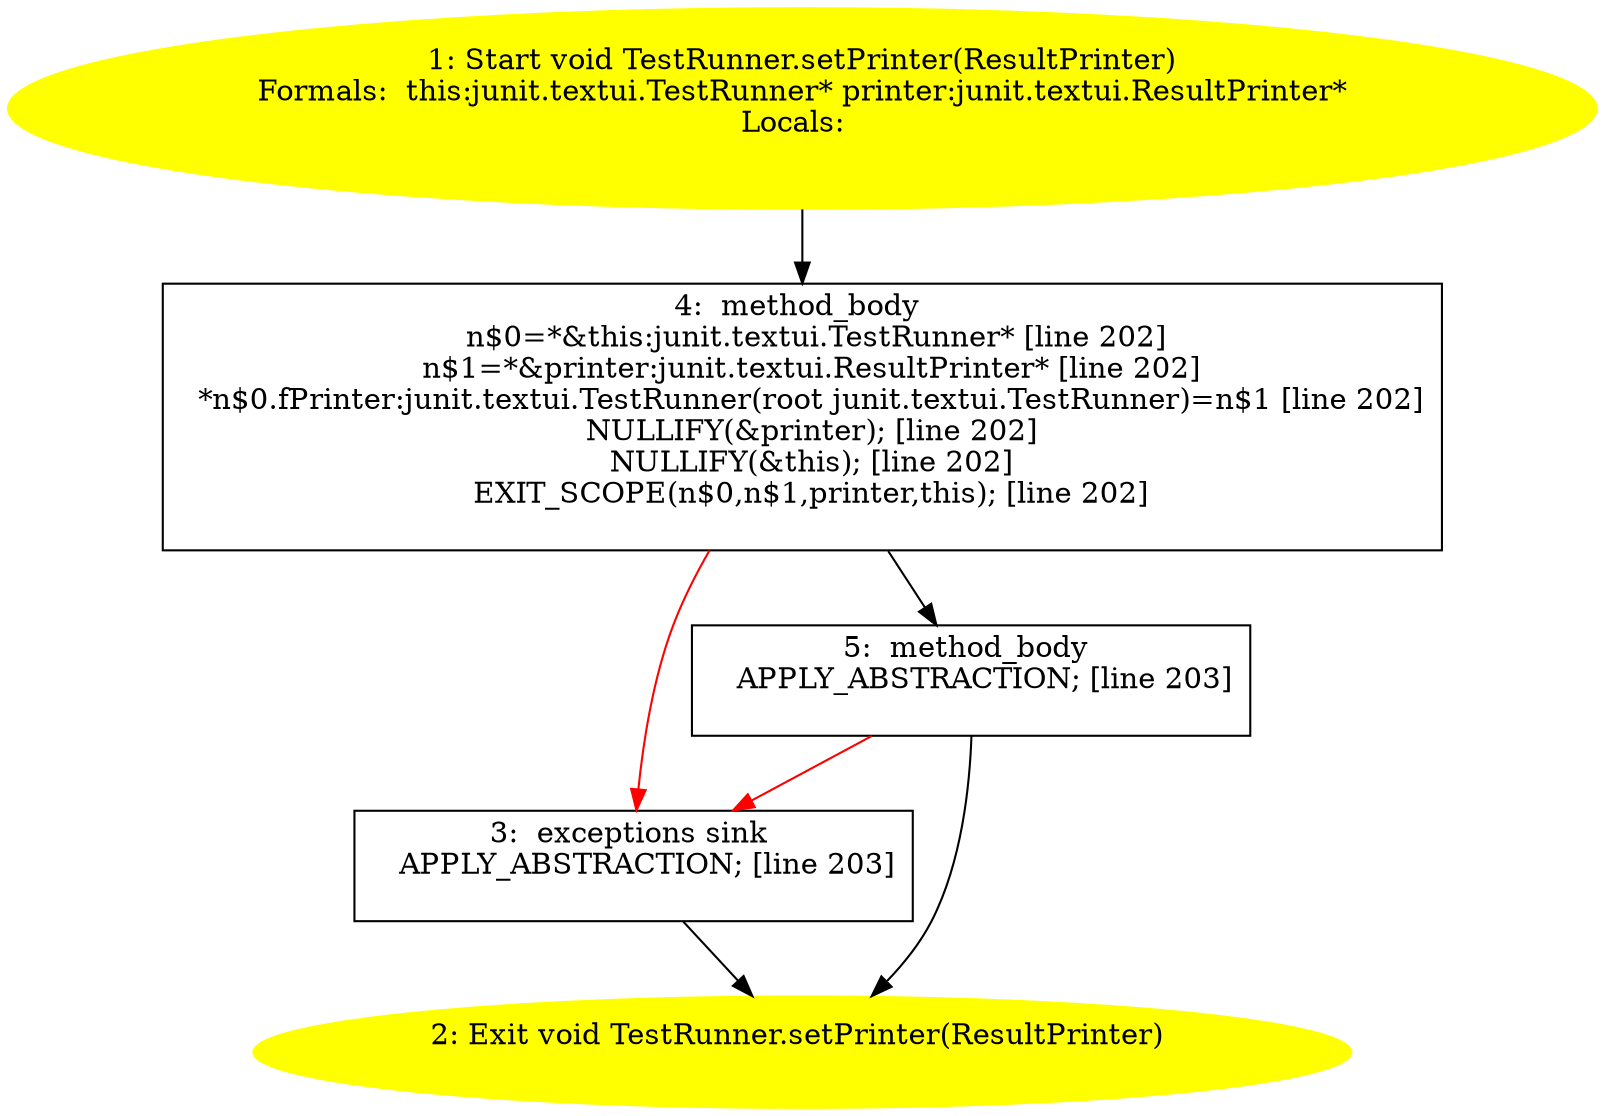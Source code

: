 /* @generated */
digraph cfg {
"junit.textui.TestRunner.setPrinter(junit.textui.ResultPrinter):void.499330cbe1b49a4b18928ce54ed6cf44_1" [label="1: Start void TestRunner.setPrinter(ResultPrinter)\nFormals:  this:junit.textui.TestRunner* printer:junit.textui.ResultPrinter*\nLocals:  \n  " color=yellow style=filled]
	

	 "junit.textui.TestRunner.setPrinter(junit.textui.ResultPrinter):void.499330cbe1b49a4b18928ce54ed6cf44_1" -> "junit.textui.TestRunner.setPrinter(junit.textui.ResultPrinter):void.499330cbe1b49a4b18928ce54ed6cf44_4" ;
"junit.textui.TestRunner.setPrinter(junit.textui.ResultPrinter):void.499330cbe1b49a4b18928ce54ed6cf44_2" [label="2: Exit void TestRunner.setPrinter(ResultPrinter) \n  " color=yellow style=filled]
	

"junit.textui.TestRunner.setPrinter(junit.textui.ResultPrinter):void.499330cbe1b49a4b18928ce54ed6cf44_3" [label="3:  exceptions sink \n   APPLY_ABSTRACTION; [line 203]\n " shape="box"]
	

	 "junit.textui.TestRunner.setPrinter(junit.textui.ResultPrinter):void.499330cbe1b49a4b18928ce54ed6cf44_3" -> "junit.textui.TestRunner.setPrinter(junit.textui.ResultPrinter):void.499330cbe1b49a4b18928ce54ed6cf44_2" ;
"junit.textui.TestRunner.setPrinter(junit.textui.ResultPrinter):void.499330cbe1b49a4b18928ce54ed6cf44_4" [label="4:  method_body \n   n$0=*&this:junit.textui.TestRunner* [line 202]\n  n$1=*&printer:junit.textui.ResultPrinter* [line 202]\n  *n$0.fPrinter:junit.textui.TestRunner(root junit.textui.TestRunner)=n$1 [line 202]\n  NULLIFY(&printer); [line 202]\n  NULLIFY(&this); [line 202]\n  EXIT_SCOPE(n$0,n$1,printer,this); [line 202]\n " shape="box"]
	

	 "junit.textui.TestRunner.setPrinter(junit.textui.ResultPrinter):void.499330cbe1b49a4b18928ce54ed6cf44_4" -> "junit.textui.TestRunner.setPrinter(junit.textui.ResultPrinter):void.499330cbe1b49a4b18928ce54ed6cf44_5" ;
	 "junit.textui.TestRunner.setPrinter(junit.textui.ResultPrinter):void.499330cbe1b49a4b18928ce54ed6cf44_4" -> "junit.textui.TestRunner.setPrinter(junit.textui.ResultPrinter):void.499330cbe1b49a4b18928ce54ed6cf44_3" [color="red" ];
"junit.textui.TestRunner.setPrinter(junit.textui.ResultPrinter):void.499330cbe1b49a4b18928ce54ed6cf44_5" [label="5:  method_body \n   APPLY_ABSTRACTION; [line 203]\n " shape="box"]
	

	 "junit.textui.TestRunner.setPrinter(junit.textui.ResultPrinter):void.499330cbe1b49a4b18928ce54ed6cf44_5" -> "junit.textui.TestRunner.setPrinter(junit.textui.ResultPrinter):void.499330cbe1b49a4b18928ce54ed6cf44_2" ;
	 "junit.textui.TestRunner.setPrinter(junit.textui.ResultPrinter):void.499330cbe1b49a4b18928ce54ed6cf44_5" -> "junit.textui.TestRunner.setPrinter(junit.textui.ResultPrinter):void.499330cbe1b49a4b18928ce54ed6cf44_3" [color="red" ];
}
